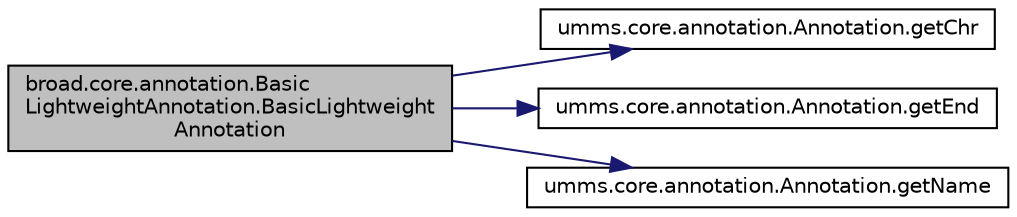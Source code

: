 digraph "broad.core.annotation.BasicLightweightAnnotation.BasicLightweightAnnotation"
{
  edge [fontname="Helvetica",fontsize="10",labelfontname="Helvetica",labelfontsize="10"];
  node [fontname="Helvetica",fontsize="10",shape=record];
  rankdir="LR";
  Node1 [label="broad.core.annotation.Basic\lLightweightAnnotation.BasicLightweight\lAnnotation",height=0.2,width=0.4,color="black", fillcolor="grey75", style="filled" fontcolor="black"];
  Node1 -> Node2 [color="midnightblue",fontsize="10",style="solid",fontname="Helvetica"];
  Node2 [label="umms.core.annotation.Annotation.getChr",height=0.2,width=0.4,color="black", fillcolor="white", style="filled",URL="$interfaceumms_1_1core_1_1annotation_1_1_annotation.html#ab07edf07fd2182cd16bceb91ee6de35a"];
  Node1 -> Node3 [color="midnightblue",fontsize="10",style="solid",fontname="Helvetica"];
  Node3 [label="umms.core.annotation.Annotation.getEnd",height=0.2,width=0.4,color="black", fillcolor="white", style="filled",URL="$interfaceumms_1_1core_1_1annotation_1_1_annotation.html#a51310d48912558d549d21cbf92ab946a"];
  Node1 -> Node4 [color="midnightblue",fontsize="10",style="solid",fontname="Helvetica"];
  Node4 [label="umms.core.annotation.Annotation.getName",height=0.2,width=0.4,color="black", fillcolor="white", style="filled",URL="$interfaceumms_1_1core_1_1annotation_1_1_annotation.html#adf055d923b7239351f4dd5908a1eebeb"];
}
